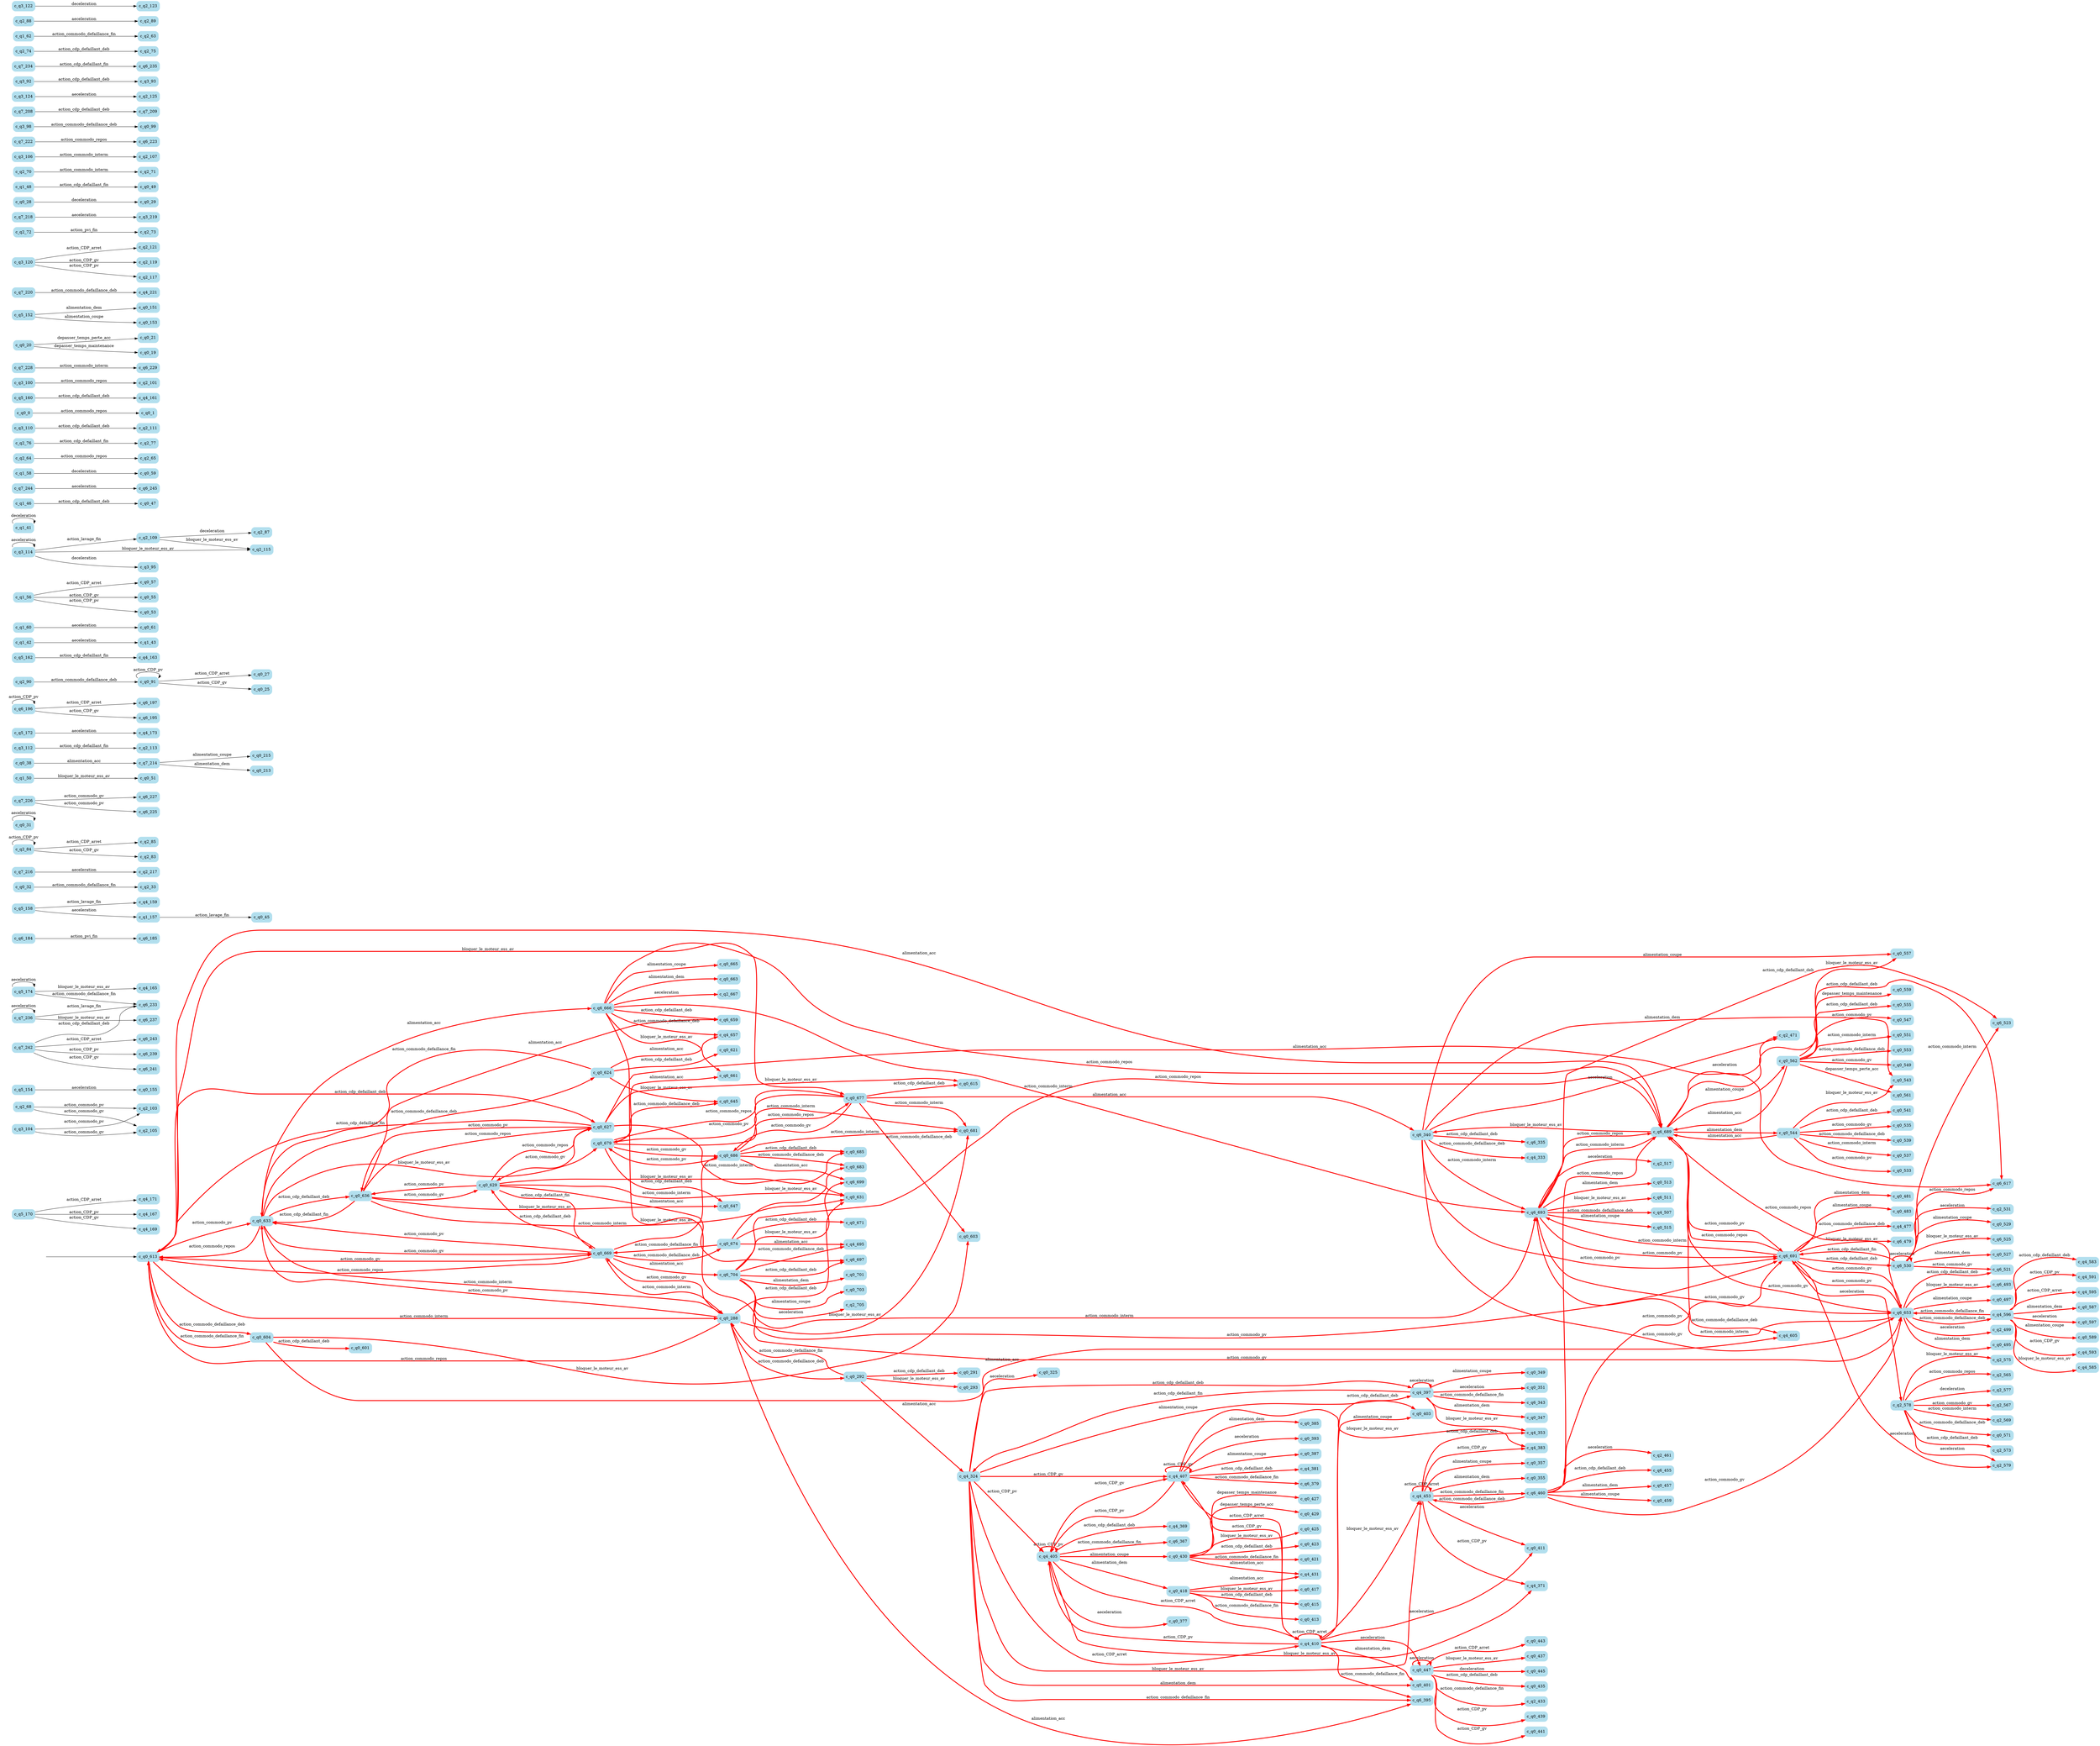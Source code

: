 digraph G {

	rankdir = LR;

	start_c_q0_613[style=invisible];

	node[shape=box, style="rounded, filled", color=lightblue2];

	c_q5_170[label="c_q5_170"];
	c_q6_335[label="c_q6_335"];
	c_q2_103[label="c_q2_103"];
	c_q5_154[label="c_q5_154"];
	c_q2_565[label="c_q2_565"];
	c_q0_393[label="c_q0_393"];
	c_q4_165[label="c_q4_165"];
	c_q0_439[label="c_q0_439"];
	c_q2_577[label="c_q2_577"];
	c_q0_411[label="c_q0_411"];
	c_q6_455[label="c_q6_455"];
	c_q5_174[label="c_q5_174"];
	c_q6_185[label="c_q6_185"];
	c_q6_367[label="c_q6_367"];
	c_q0_529[label="c_q0_529"];
	c_q6_479[label="c_q6_479"];
	c_q0_45[label="c_q0_45"];
	c_q2_33[label="c_q2_33"];
	c_q7_216[label="c_q7_216"];
	c_q2_85[label="c_q2_85"];
	c_q6_511[label="c_q6_511"];
	c_q2_705[label="c_q2_705"];
	c_q6_693[label="c_q6_693"];
	c_q0_31[label="c_q0_31"];
	c_q6_227[label="c_q6_227"];
	c_q4_383[label="c_q4_383"];
	c_q1_50[label="c_q1_50"];
	c_q0_215[label="c_q0_215"];
	c_q0_401[label="c_q0_401"];
	c_q4_583[label="c_q4_583"];
	c_q6_704[label="c_q6_704"];
	c_q0_441[label="c_q0_441"];
	c_q2_105[label="c_q2_105"];
	c_q0_430[label="c_q0_430"];
	c_q6_395[label="c_q6_395"];
	c_q0_415[label="c_q0_415"];
	c_q0_292[label="c_q0_292"];
	c_q4_591[label="c_q4_591"];
	c_q4_595[label="c_q4_595"];
	c_q3_112[label="c_q3_112"];
	c_q2_567[label="c_q2_567"];
	c_q5_172[label="c_q5_172"];
	c_q4_397[label="c_q4_397"];
	c_q0_587[label="c_q0_587"];
	c_q0_457[label="c_q0_457"];
	c_q0_561[label="c_q0_561"];
	c_q0_686[label="c_q0_686"];
	c_q0_559[label="c_q0_559"];
	c_q6_460[label="c_q6_460"];
	c_q6_493[label="c_q6_493"];
	c_q0_681[label="c_q0_681"];
	c_q0_425[label="c_q0_425"];
	c_q6_699[label="c_q6_699"];
	c_q6_197[label="c_q6_197"];
	c_q0_377[label="c_q0_377"];
	c_q0_443[label="c_q0_443"];
	c_q0_674[label="c_q0_674"];
	c_q0_51[label="c_q0_51"];
	c_q0_27[label="c_q0_27"];
	c_q4_163[label="c_q4_163"];
	c_q1_43[label="c_q1_43"];
	c_q0_447[label="c_q0_447"];
	c_q0_553[label="c_q0_553"];
	c_q0_61[label="c_q0_61"];
	c_q6_225[label="c_q6_225"];
	c_q0_57[label="c_q0_57"];
	c_q2_109[label="c_q2_109"];
	c_q2_569[label="c_q2_569"];
	c_q1_41[label="c_q1_41"];
	c_q0_413[label="c_q0_413"];
	c_q0_671[label="c_q0_671"];
	c_q1_46[label="c_q1_46"];
	c_q6_245[label="c_q6_245"];
	c_q0_621[label="c_q0_621"];
	c_q6_697[label="c_q6_697"];
	c_q0_437[label="c_q0_437"];
	c_q6_617[label="c_q6_617"];
	c_q0_597[label="c_q0_597"];
	c_q0_647[label="c_q0_647"];
	c_q4_173[label="c_q4_173"];
	c_q0_555[label="c_q0_555"];
	c_q4_159[label="c_q4_159"];
	c_q0_445[label="c_q0_445"];
	c_q2_84[label="c_q2_84"];
	c_q1_60[label="c_q1_60"];
	c_q6_525[label="c_q6_525"];
	c_q0_38[label="c_q0_38"];
	c_q1_58[label="c_q1_58"];
	c_q2_64[label="c_q2_64"];
	c_q0_418[label="c_q0_418"];
	c_q6_195[label="c_q6_195"];
	c_q0_59[label="c_q0_59"];
	c_q2_68[label="c_q2_68"];
	c_q0_355[label="c_q0_355"];
	c_q4_371[label="c_q4_371"];
	c_q0_701[label="c_q0_701"];
	c_q2_76[label="c_q2_76"];
	c_q0_663[label="c_q0_663"];
	c_q2_217[label="c_q2_217"];
	c_q6_196[label="c_q6_196"];
	c_q6_340[label="c_q6_340"];
	c_q3_110[label="c_q3_110"];
	c_q0_1[label="c_q0_1"];
	c_q4_161[label="c_q4_161"];
	c_q0_0[label="c_q0_0"];
	c_q0_633[label="c_q0_633"];
	c_q2_101[label="c_q2_101"];
	c_q4_405[label="c_q4_405"];
	c_q7_228[label="c_q7_228"];
	c_q0_624[label="c_q0_624"];
	c_q6_689[label="c_q6_689"];
	c_q0_459[label="c_q0_459"];
	c_q0_32[label="c_q0_32"];
	c_q0_155[label="c_q0_155"];
	c_q6_239[label="c_q6_239"];
	c_q0_21[label="c_q0_21"];
	c_q0_387[label="c_q0_387"];
	c_q0_679[label="c_q0_679"];
	c_q0_20[label="c_q0_20"];
	c_q6_184[label="c_q6_184"];
	c_q5_160[label="c_q5_160"];
	c_q0_537[label="c_q0_537"];
	c_q0_151[label="c_q0_151"];
	c_q0_403[label="c_q0_403"];
	c_q1_157[label="c_q1_157"];
	c_q7_220[label="c_q7_220"];
	c_q0_357[label="c_q0_357"];
	c_q0_91[label="c_q0_91"];
	c_q7_214[label="c_q7_214"];
	c_q5_162[label="c_q5_162"];
	c_q0_417[label="c_q0_417"];
	c_q2_531[label="c_q2_531"];
	c_q4_407[label="c_q4_407"];
	c_q0_645[label="c_q0_645"];
	c_q6_691[label="c_q6_691"];
	c_q6_241[label="c_q6_241"];
	c_q0_349[label="c_q0_349"];
	c_q0_351[label="c_q0_351"];
	c_q4_657[label="c_q4_657"];
	c_q4_695[label="c_q4_695"];
	c_q1_42[label="c_q1_42"];
	c_q2_121[label="c_q2_121"];
	c_q4_324[label="c_q4_324"];
	c_q4_605[label="c_q4_605"];
	c_q0_629[label="c_q0_629"];
	c_q2_72[label="c_q2_72"];
	c_q0_636[label="c_q0_636"];
	c_q0_481[label="c_q0_481"];
	c_q0_631[label="c_q0_631"];
	c_q2_573[label="c_q2_573"];
	c_q7_218[label="c_q7_218"];
	c_q2_111[label="c_q2_111"];
	c_q2_575[label="c_q2_575"];
	c_q0_627[label="c_q0_627"];
	c_q0_423[label="c_q0_423"];
	c_q0_28[label="c_q0_28"];
	c_q2_471[label="c_q2_471"];
	c_q0_29[label="c_q0_29"];
	c_q7_244[label="c_q7_244"];
	c_q6_237[label="c_q6_237"];
	c_q2_119[label="c_q2_119"];
	c_q0_533[label="c_q0_533"];
	c_q0_547[label="c_q0_547"];
	c_q0_571[label="c_q0_571"];
	c_q0_421[label="c_q0_421"];
	c_q0_435[label="c_q0_435"];
	c_q0_541[label="c_q0_541"];
	c_q3_120[label="c_q3_120"];
	c_q2_117[label="c_q2_117"];
	c_q2_578[label="c_q2_578"];
	c_q5_152[label="c_q5_152"];
	c_q2_90[label="c_q2_90"];
	c_q0_25[label="c_q0_25"];
	c_q2_667[label="c_q2_667"];
	c_q6_653[label="c_q6_653"];
	c_q6_521[label="c_q6_521"];
	c_q0_551[label="c_q0_551"];
	c_q0_589[label="c_q0_589"];
	c_q0_213[label="c_q0_213"];
	c_q0_549[label="c_q0_549"];
	c_q1_48[label="c_q1_48"];
	c_q3_219[label="c_q3_219"];
	c_q6_229[label="c_q6_229"];
	c_q0_669[label="c_q0_669"];
	c_q2_71[label="c_q2_71"];
	c_q0_325[label="c_q0_325"];
	c_q2_107[label="c_q2_107"];
	c_q4_381[label="c_q4_381"];
	c_q0_557[label="c_q0_557"];
	c_q2_115[label="c_q2_115"];
	c_q3_114[label="c_q3_114"];
	c_q4_477[label="c_q4_477"];
	c_q4_410[label="c_q4_410"];
	c_q0_288[label="c_q0_288"];
	c_q4_171[label="c_q4_171"];
	c_q6_223[label="c_q6_223"];
	c_q0_513[label="c_q0_513"];
	c_q2_73[label="c_q2_73"];
	c_q2_87[label="c_q2_87"];
	c_q0_665[label="c_q0_665"];
	c_q0_562[label="c_q0_562"];
	c_q3_98[label="c_q3_98"];
	c_q0_535[label="c_q0_535"];
	c_q6_243[label="c_q6_243"];
	c_q4_431[label="c_q4_431"];
	c_q7_208[label="c_q7_208"];
	c_q2_125[label="c_q2_125"];
	c_q2_499[label="c_q2_499"];
	c_q4_453[label="c_q4_453"];
	c_q0_427[label="c_q0_427"];
	c_q0_47[label="c_q0_47"];
	c_q3_92[label="c_q3_92"];
	c_q0_429[label="c_q0_429"];
	c_q5_158[label="c_q5_158"];
	c_q6_379[label="c_q6_379"];
	c_q0_683[label="c_q0_683"];
	c_q3_124[label="c_q3_124"];
	c_q0_293[label="c_q0_293"];
	c_q6_530[label="c_q6_530"];
	c_q7_222[label="c_q7_222"];
	c_q0_385[label="c_q0_385"];
	c_q6_235[label="c_q6_235"];
	c_q0_99[label="c_q0_99"];
	c_q4_507[label="c_q4_507"];
	c_q0_495[label="c_q0_495"];
	c_q0_601[label="c_q0_601"];
	c_q0_291[label="c_q0_291"];
	c_q4_596[label="c_q4_596"];
	c_q2_74[label="c_q2_74"];
	c_q2_70[label="c_q2_70"];
	c_q0_153[label="c_q0_153"];
	c_q6_659[label="c_q6_659"];
	c_q4_353[label="c_q4_353"];
	c_q6_343[label="c_q6_343"];
	c_q0_347[label="c_q0_347"];
	c_q0_615[label="c_q0_615"];
	c_q1_62[label="c_q1_62"];
	c_q3_106[label="c_q3_106"];
	c_q2_461[label="c_q2_461"];
	c_q2_89[label="c_q2_89"];
	c_q0_55[label="c_q0_55"];
	c_q0_685[label="c_q0_685"];
	c_q3_95[label="c_q3_95"];
	c_q0_544[label="c_q0_544"];
	c_q0_53[label="c_q0_53"];
	c_q0_483[label="c_q0_483"];
	c_q2_75[label="c_q2_75"];
	c_q1_56[label="c_q1_56"];
	c_q4_593[label="c_q4_593"];
	c_q0_515[label="c_q0_515"];
	c_q4_585[label="c_q4_585"];
	c_q0_49[label="c_q0_49"];
	c_q7_226[label="c_q7_226"];
	c_q7_234[label="c_q7_234"];
	c_q4_167[label="c_q4_167"];
	c_q4_369[label="c_q4_369"];
	c_q6_523[label="c_q6_523"];
	c_q2_433[label="c_q2_433"];
	c_q4_221[label="c_q4_221"];
	c_q2_63[label="c_q2_63"];
	c_q2_88[label="c_q2_88"];
	c_q6_666[label="c_q6_666"];
	c_q0_527[label="c_q0_527"];
	c_q3_100[label="c_q3_100"];
	c_q6_233[label="c_q6_233"];
	c_q0_604[label="c_q0_604"];
	c_q2_65[label="c_q2_65"];
	c_q3_93[label="c_q3_93"];
	c_q2_123[label="c_q2_123"];
	c_q4_333[label="c_q4_333"];
	c_q0_613[label="c_q0_613"];
	c_q0_677[label="c_q0_677"];
	c_q0_19[label="c_q0_19"];
	c_q0_703[label="c_q0_703"];
	c_q0_539[label="c_q0_539"];
	c_q4_169[label="c_q4_169"];
	c_q6_661[label="c_q6_661"];
	c_q3_104[label="c_q3_104"];
	c_q0_497[label="c_q0_497"];
	c_q2_77[label="c_q2_77"];
	c_q0_543[label="c_q0_543"];
	c_q7_236[label="c_q7_236"];
	c_q2_579[label="c_q2_579"];
	c_q7_209[label="c_q7_209"];
	c_q2_113[label="c_q2_113"];
	c_q2_83[label="c_q2_83"];
	c_q3_122[label="c_q3_122"];
	c_q7_242[label="c_q7_242"];
	c_q2_517[label="c_q2_517"];
	c_q0_603[label="c_q0_603"];

	start_c_q0_613 -> c_q0_613;
	c_q0_0 -> c_q0_1[label="action_commodo_repos"];
	c_q0_613 -> c_q0_633[label="action_commodo_pv", penwidth=3, color=red];
	c_q0_633 -> c_q0_669[label="action_commodo_gv", penwidth=3, color=red];
	c_q0_669 -> c_q0_288[label="action_commodo_interm", penwidth=3, color=red];
	c_q0_288 -> c_q0_292[label="action_commodo_defaillance_deb", penwidth=3, color=red];
	c_q0_292 -> c_q0_288[label="action_commodo_defaillance_fin", penwidth=3, color=red];
	c_q0_669 -> c_q0_629[label="action_cdp_defaillant_deb", penwidth=3, color=red];
	c_q0_629 -> c_q0_669[label="action_cdp_defaillant_fin", penwidth=3, color=red];
	c_q0_613 -> c_q0_677[label="bloquer_le_moteur_ess_av", penwidth=3, color=red];
	c_q0_20 -> c_q0_19[label="depasser_temps_maintenance"];
	c_q0_20 -> c_q0_21[label="depasser_temps_perte_acc"];
	c_q0_91 -> c_q0_91[label="action_CDP_pv"];
	c_q0_91 -> c_q0_25[label="action_CDP_gv"];
	c_q0_91 -> c_q0_27[label="action_CDP_arret"];
	c_q0_28 -> c_q0_29[label="deceleration"];
	c_q0_31 -> c_q0_31[label="aeceleration"];
	c_q0_32 -> c_q2_33[label="action_commodo_defaillance_fin"];
	c_q0_292 -> c_q4_324[label="alimentation_acc", penwidth=3, color=red];
	c_q0_677 -> c_q6_340[label="alimentation_acc", penwidth=3, color=red];
	c_q0_38 -> c_q7_214[label="alimentation_acc"];
	c_q1_41 -> c_q1_41[label="deceleration"];
	c_q1_42 -> c_q1_43[label="aeceleration"];
	c_q1_157 -> c_q0_45[label="action_lavage_fin"];
	c_q1_46 -> c_q0_47[label="action_cdp_defaillant_deb"];
	c_q1_48 -> c_q0_49[label="action_cdp_defaillant_fin"];
	c_q1_50 -> c_q0_51[label="bloquer_le_moteur_ess_av"];
	c_q1_56 -> c_q0_53[label="action_CDP_pv"];
	c_q1_56 -> c_q0_55[label="action_CDP_gv"];
	c_q1_56 -> c_q0_57[label="action_CDP_arret"];
	c_q1_58 -> c_q0_59[label="deceleration"];
	c_q1_60 -> c_q0_61[label="aeceleration"];
	c_q1_62 -> c_q2_63[label="action_commodo_defaillance_fin"];
	c_q2_64 -> c_q2_65[label="action_commodo_repos"];
	c_q2_68 -> c_q2_103[label="action_commodo_pv"];
	c_q2_68 -> c_q2_105[label="action_commodo_gv"];
	c_q2_70 -> c_q2_71[label="action_commodo_interm"];
	c_q2_72 -> c_q2_73[label="action_pvi_fin"];
	c_q2_74 -> c_q2_75[label="action_cdp_defaillant_deb"];
	c_q2_76 -> c_q2_77[label="action_cdp_defaillant_fin"];
	c_q2_109 -> c_q2_115[label="bloquer_le_moteur_ess_av"];
	c_q2_84 -> c_q2_84[label="action_CDP_pv"];
	c_q2_84 -> c_q2_83[label="action_CDP_gv"];
	c_q2_84 -> c_q2_85[label="action_CDP_arret"];
	c_q2_109 -> c_q2_87[label="deceleration"];
	c_q2_88 -> c_q2_89[label="aeceleration"];
	c_q2_90 -> c_q0_91[label="action_commodo_defaillance_deb"];
	c_q3_92 -> c_q3_93[label="action_cdp_defaillant_deb"];
	c_q3_114 -> c_q3_95[label="deceleration"];
	c_q3_114 -> c_q3_114[label="aeceleration"];
	c_q3_98 -> c_q0_99[label="action_commodo_defaillance_deb"];
	c_q3_100 -> c_q2_101[label="action_commodo_repos"];
	c_q3_104 -> c_q2_103[label="action_commodo_pv"];
	c_q3_104 -> c_q2_105[label="action_commodo_gv"];
	c_q3_106 -> c_q2_107[label="action_commodo_interm"];
	c_q3_114 -> c_q2_109[label="action_lavage_fin"];
	c_q3_110 -> c_q2_111[label="action_cdp_defaillant_deb"];
	c_q3_112 -> c_q2_113[label="action_cdp_defaillant_fin"];
	c_q3_114 -> c_q2_115[label="bloquer_le_moteur_ess_av"];
	c_q3_120 -> c_q2_117[label="action_CDP_pv"];
	c_q3_120 -> c_q2_119[label="action_CDP_gv"];
	c_q3_120 -> c_q2_121[label="action_CDP_arret"];
	c_q3_122 -> c_q2_123[label="deceleration"];
	c_q3_124 -> c_q2_125[label="aeceleration"];
	c_q4_324 -> c_q4_397[label="action_cdp_defaillant_deb", penwidth=3, color=red];
	c_q4_397 -> c_q4_324[label="action_cdp_defaillant_fin", penwidth=3, color=red];
	c_q4_324 -> c_q4_453[label="bloquer_le_moteur_ess_av", penwidth=3, color=red];
	c_q4_324 -> c_q4_405[label="action_CDP_pv", penwidth=3, color=red];
	c_q4_405 -> c_q4_407[label="action_CDP_gv", penwidth=3, color=red];
	c_q4_407 -> c_q4_410[label="action_CDP_arret", penwidth=3, color=red];
	c_q4_397 -> c_q4_397[label="aeceleration", penwidth=3, color=red];
	c_q4_405 -> c_q0_418[label="alimentation_dem", penwidth=3, color=red];
	c_q4_405 -> c_q0_430[label="alimentation_coupe", penwidth=3, color=red];
	c_q4_410 -> c_q0_447[label="aeceleration", penwidth=3, color=red];
	c_q4_453 -> c_q6_460[label="action_commodo_defaillance_fin", penwidth=3, color=red];
	c_q5_174 -> c_q5_174[label="aeceleration"];
	c_q5_152 -> c_q0_151[label="alimentation_dem"];
	c_q5_152 -> c_q0_153[label="alimentation_coupe"];
	c_q5_154 -> c_q0_155[label="aeceleration"];
	c_q5_158 -> c_q1_157[label="aeceleration"];
	c_q5_158 -> c_q4_159[label="action_lavage_fin"];
	c_q5_160 -> c_q4_161[label="action_cdp_defaillant_deb"];
	c_q5_162 -> c_q4_163[label="action_cdp_defaillant_fin"];
	c_q5_174 -> c_q4_165[label="bloquer_le_moteur_ess_av"];
	c_q5_170 -> c_q4_167[label="action_CDP_pv"];
	c_q5_170 -> c_q4_169[label="action_CDP_gv"];
	c_q5_170 -> c_q4_171[label="action_CDP_arret"];
	c_q5_172 -> c_q4_173[label="aeceleration"];
	c_q5_174 -> c_q6_233[label="action_commodo_defaillance_fin"];
	c_q6_460 -> c_q6_689[label="action_commodo_repos", penwidth=3, color=red];
	c_q6_689 -> c_q6_691[label="action_commodo_pv", penwidth=3, color=red];
	c_q6_691 -> c_q6_653[label="action_commodo_gv", penwidth=3, color=red];
	c_q6_653 -> c_q6_693[label="action_commodo_interm", penwidth=3, color=red];
	c_q6_184 -> c_q6_185[label="action_pvi_fin"];
	c_q6_691 -> c_q6_530[label="action_cdp_defaillant_deb", penwidth=3, color=red];
	c_q6_530 -> c_q6_691[label="action_cdp_defaillant_fin", penwidth=3, color=red];
	c_q6_689 -> c_q6_340[label="bloquer_le_moteur_ess_av", penwidth=3, color=red];
	c_q6_196 -> c_q6_196[label="action_CDP_pv"];
	c_q6_196 -> c_q6_195[label="action_CDP_gv"];
	c_q6_196 -> c_q6_197[label="action_CDP_arret"];
	c_q6_530 -> c_q6_530[label="aeceleration", penwidth=3, color=red];
	c_q6_689 -> c_q0_544[label="alimentation_dem", penwidth=3, color=red];
	c_q6_689 -> c_q0_562[label="alimentation_coupe", penwidth=3, color=red];
	c_q6_691 -> c_q2_578[label="aeceleration", penwidth=3, color=red];
	c_q6_653 -> c_q4_596[label="action_commodo_defaillance_deb", penwidth=3, color=red];
	c_q7_208 -> c_q7_209[label="action_cdp_defaillant_deb"];
	c_q7_236 -> c_q7_236[label="aeceleration"];
	c_q7_214 -> c_q0_213[label="alimentation_dem"];
	c_q7_214 -> c_q0_215[label="alimentation_coupe"];
	c_q7_216 -> c_q2_217[label="aeceleration"];
	c_q7_218 -> c_q3_219[label="aeceleration"];
	c_q7_220 -> c_q4_221[label="action_commodo_defaillance_deb"];
	c_q7_222 -> c_q6_223[label="action_commodo_repos"];
	c_q7_226 -> c_q6_225[label="action_commodo_pv"];
	c_q7_226 -> c_q6_227[label="action_commodo_gv"];
	c_q7_228 -> c_q6_229[label="action_commodo_interm"];
	c_q7_236 -> c_q6_233[label="action_lavage_fin"];
	c_q7_242 -> c_q6_233[label="action_cdp_defaillant_deb"];
	c_q7_234 -> c_q6_235[label="action_cdp_defaillant_fin"];
	c_q7_236 -> c_q6_237[label="bloquer_le_moteur_ess_av"];
	c_q7_242 -> c_q6_239[label="action_CDP_pv"];
	c_q7_242 -> c_q6_241[label="action_CDP_gv"];
	c_q7_242 -> c_q6_243[label="action_CDP_arret"];
	c_q7_244 -> c_q6_245[label="aeceleration"];
	c_q0_613 -> c_q0_669[label="action_commodo_gv", penwidth=3, color=red];
	c_q0_613 -> c_q0_288[label="action_commodo_interm", penwidth=3, color=red];
	c_q0_613 -> c_q0_604[label="action_commodo_defaillance_deb", penwidth=3, color=red];
	c_q0_613 -> c_q0_627[label="action_cdp_defaillant_deb", penwidth=3, color=red];
	c_q0_613 -> c_q6_689[label="alimentation_acc", penwidth=3, color=red];
	c_q0_633 -> c_q0_613[label="action_commodo_repos", penwidth=3, color=red];
	c_q0_633 -> c_q0_288[label="action_commodo_interm", penwidth=3, color=red];
	c_q0_633 -> c_q0_624[label="action_commodo_defaillance_deb", penwidth=3, color=red];
	c_q0_633 -> c_q0_636[label="action_cdp_defaillant_deb", penwidth=3, color=red];
	c_q0_633 -> c_q0_679[label="bloquer_le_moteur_ess_av", penwidth=3, color=red];
	c_q0_633 -> c_q6_666[label="alimentation_acc", penwidth=3, color=red];
	c_q0_669 -> c_q0_613[label="action_commodo_repos", penwidth=3, color=red];
	c_q0_669 -> c_q0_633[label="action_commodo_pv", penwidth=3, color=red];
	c_q0_669 -> c_q0_674[label="action_commodo_defaillance_deb", penwidth=3, color=red];
	c_q0_669 -> c_q0_686[label="bloquer_le_moteur_ess_av", penwidth=3, color=red];
	c_q0_669 -> c_q6_704[label="alimentation_acc", penwidth=3, color=red];
	c_q0_288 -> c_q0_613[label="action_commodo_repos", penwidth=3, color=red];
	c_q0_288 -> c_q0_633[label="action_commodo_pv", penwidth=3, color=red];
	c_q0_288 -> c_q0_669[label="action_commodo_gv", penwidth=3, color=red];
	c_q0_288 -> c_q0_631[label="action_cdp_defaillant_deb", penwidth=3, color=red];
	c_q0_288 -> c_q0_681[label="bloquer_le_moteur_ess_av", penwidth=3, color=red];
	c_q0_288 -> c_q6_395[label="alimentation_acc", penwidth=3, color=red];
	c_q0_292 -> c_q0_291[label="action_cdp_defaillant_deb", penwidth=3, color=red];
	c_q0_292 -> c_q0_293[label="bloquer_le_moteur_ess_av", penwidth=3, color=red];
	c_q0_629 -> c_q0_627[label="action_commodo_repos", penwidth=3, color=red];
	c_q0_629 -> c_q0_636[label="action_commodo_pv", penwidth=3, color=red];
	c_q0_629 -> c_q0_631[label="action_commodo_interm", penwidth=3, color=red];
	c_q0_629 -> c_q0_685[label="bloquer_le_moteur_ess_av", penwidth=3, color=red];
	c_q0_629 -> c_q6_697[label="alimentation_acc", penwidth=3, color=red];
	c_q0_677 -> c_q0_679[label="action_commodo_pv", penwidth=3, color=red];
	c_q0_677 -> c_q0_686[label="action_commodo_gv", penwidth=3, color=red];
	c_q0_677 -> c_q0_681[label="action_commodo_interm", penwidth=3, color=red];
	c_q0_677 -> c_q0_603[label="action_commodo_defaillance_deb", penwidth=3, color=red];
	c_q0_677 -> c_q0_615[label="action_cdp_defaillant_deb", penwidth=3, color=red];
	c_q4_324 -> c_q6_395[label="action_commodo_defaillance_fin", penwidth=3, color=red];
	c_q4_324 -> c_q0_401[label="alimentation_dem", penwidth=3, color=red];
	c_q4_324 -> c_q0_403[label="alimentation_coupe", penwidth=3, color=red];
	c_q4_324 -> c_q4_407[label="action_CDP_gv", penwidth=3, color=red];
	c_q4_324 -> c_q4_410[label="action_CDP_arret", penwidth=3, color=red];
	c_q4_324 -> c_q0_325[label="aeceleration", penwidth=3, color=red];
	c_q6_340 -> c_q6_691[label="action_commodo_pv", penwidth=3, color=red];
	c_q6_340 -> c_q6_653[label="action_commodo_gv", penwidth=3, color=red];
	c_q6_340 -> c_q6_693[label="action_commodo_interm", penwidth=3, color=red];
	c_q6_340 -> c_q4_333[label="action_commodo_defaillance_deb", penwidth=3, color=red];
	c_q6_340 -> c_q6_335[label="action_cdp_defaillant_deb", penwidth=3, color=red];
	c_q6_340 -> c_q0_543[label="alimentation_dem", penwidth=3, color=red];
	c_q6_340 -> c_q0_557[label="alimentation_coupe", penwidth=3, color=red];
	c_q6_340 -> c_q2_471[label="aeceleration", penwidth=3, color=red];
	c_q4_397 -> c_q6_343[label="action_commodo_defaillance_fin", penwidth=3, color=red];
	c_q4_397 -> c_q4_353[label="bloquer_le_moteur_ess_av", penwidth=3, color=red];
	c_q4_397 -> c_q0_347[label="alimentation_dem", penwidth=3, color=red];
	c_q4_397 -> c_q0_349[label="alimentation_coupe", penwidth=3, color=red];
	c_q4_397 -> c_q0_351[label="aeceleration", penwidth=3, color=red];
	c_q4_453 -> c_q4_353[label="action_cdp_defaillant_deb", penwidth=3, color=red];
	c_q4_453 -> c_q0_355[label="alimentation_dem", penwidth=3, color=red];
	c_q4_453 -> c_q0_357[label="alimentation_coupe", penwidth=3, color=red];
	c_q4_453 -> c_q4_371[label="action_CDP_pv", penwidth=3, color=red];
	c_q4_453 -> c_q4_383[label="action_CDP_gv", penwidth=3, color=red];
	c_q4_453 -> c_q4_453[label="action_CDP_arret", penwidth=3, color=red];
	c_q4_453 -> c_q0_411[label="aeceleration", penwidth=3, color=red];
	c_q4_405 -> c_q6_367[label="action_commodo_defaillance_fin", penwidth=3, color=red];
	c_q4_405 -> c_q4_369[label="action_cdp_defaillant_deb", penwidth=3, color=red];
	c_q4_405 -> c_q4_371[label="bloquer_le_moteur_ess_av", penwidth=3, color=red];
	c_q4_405 -> c_q4_405[label="action_CDP_pv", penwidth=3, color=red];
	c_q4_405 -> c_q4_410[label="action_CDP_arret", penwidth=3, color=red];
	c_q4_405 -> c_q0_377[label="aeceleration", penwidth=3, color=red];
	c_q4_407 -> c_q6_379[label="action_commodo_defaillance_fin", penwidth=3, color=red];
	c_q4_407 -> c_q4_381[label="action_cdp_defaillant_deb", penwidth=3, color=red];
	c_q4_407 -> c_q4_383[label="bloquer_le_moteur_ess_av", penwidth=3, color=red];
	c_q4_407 -> c_q0_385[label="alimentation_dem", penwidth=3, color=red];
	c_q4_407 -> c_q0_387[label="alimentation_coupe", penwidth=3, color=red];
	c_q4_407 -> c_q4_405[label="action_CDP_pv", penwidth=3, color=red];
	c_q4_407 -> c_q4_407[label="action_CDP_gv", penwidth=3, color=red];
	c_q4_407 -> c_q0_393[label="aeceleration", penwidth=3, color=red];
	c_q4_410 -> c_q6_395[label="action_commodo_defaillance_fin", penwidth=3, color=red];
	c_q4_410 -> c_q4_397[label="action_cdp_defaillant_deb", penwidth=3, color=red];
	c_q4_410 -> c_q4_453[label="bloquer_le_moteur_ess_av", penwidth=3, color=red];
	c_q4_410 -> c_q0_401[label="alimentation_dem", penwidth=3, color=red];
	c_q4_410 -> c_q0_403[label="alimentation_coupe", penwidth=3, color=red];
	c_q4_410 -> c_q4_405[label="action_CDP_pv", penwidth=3, color=red];
	c_q4_410 -> c_q4_407[label="action_CDP_gv", penwidth=3, color=red];
	c_q4_410 -> c_q4_410[label="action_CDP_arret", penwidth=3, color=red];
	c_q4_410 -> c_q0_411[label="aeceleration", penwidth=3, color=red];
	c_q0_418 -> c_q0_413[label="action_commodo_defaillance_fin", penwidth=3, color=red];
	c_q0_418 -> c_q0_415[label="action_cdp_defaillant_deb", penwidth=3, color=red];
	c_q0_418 -> c_q0_417[label="bloquer_le_moteur_ess_av", penwidth=3, color=red];
	c_q0_418 -> c_q4_431[label="alimentation_acc", penwidth=3, color=red];
	c_q0_430 -> c_q0_421[label="action_commodo_defaillance_fin", penwidth=3, color=red];
	c_q0_430 -> c_q0_423[label="action_cdp_defaillant_deb", penwidth=3, color=red];
	c_q0_430 -> c_q0_425[label="bloquer_le_moteur_ess_av", penwidth=3, color=red];
	c_q0_430 -> c_q0_427[label="depasser_temps_maintenance", penwidth=3, color=red];
	c_q0_430 -> c_q0_429[label="depasser_temps_perte_acc", penwidth=3, color=red];
	c_q0_430 -> c_q4_431[label="alimentation_acc", penwidth=3, color=red];
	c_q0_447 -> c_q2_433[label="action_commodo_defaillance_fin", penwidth=3, color=red];
	c_q0_447 -> c_q0_435[label="action_cdp_defaillant_deb", penwidth=3, color=red];
	c_q0_447 -> c_q0_437[label="bloquer_le_moteur_ess_av", penwidth=3, color=red];
	c_q0_447 -> c_q0_439[label="action_CDP_pv", penwidth=3, color=red];
	c_q0_447 -> c_q0_441[label="action_CDP_gv", penwidth=3, color=red];
	c_q0_447 -> c_q0_443[label="action_CDP_arret", penwidth=3, color=red];
	c_q0_447 -> c_q0_445[label="deceleration", penwidth=3, color=red];
	c_q0_447 -> c_q0_447[label="aeceleration", penwidth=3, color=red];
	c_q6_460 -> c_q6_691[label="action_commodo_pv", penwidth=3, color=red];
	c_q6_460 -> c_q6_653[label="action_commodo_gv", penwidth=3, color=red];
	c_q6_460 -> c_q4_453[label="action_commodo_defaillance_deb", penwidth=3, color=red];
	c_q6_460 -> c_q6_455[label="action_cdp_defaillant_deb", penwidth=3, color=red];
	c_q6_460 -> c_q0_457[label="alimentation_dem", penwidth=3, color=red];
	c_q6_460 -> c_q0_459[label="alimentation_coupe", penwidth=3, color=red];
	c_q6_460 -> c_q2_461[label="aeceleration", penwidth=3, color=red];
	c_q6_689 -> c_q6_653[label="action_commodo_gv", penwidth=3, color=red];
	c_q6_689 -> c_q6_693[label="action_commodo_interm", penwidth=3, color=red];
	c_q6_689 -> c_q4_605[label="action_commodo_defaillance_deb", penwidth=3, color=red];
	c_q6_689 -> c_q6_617[label="action_cdp_defaillant_deb", penwidth=3, color=red];
	c_q6_689 -> c_q2_471[label="aeceleration", penwidth=3, color=red];
	c_q6_691 -> c_q6_689[label="action_commodo_repos", penwidth=3, color=red];
	c_q6_691 -> c_q6_693[label="action_commodo_interm", penwidth=3, color=red];
	c_q6_691 -> c_q4_477[label="action_commodo_defaillance_deb", penwidth=3, color=red];
	c_q6_691 -> c_q6_479[label="bloquer_le_moteur_ess_av", penwidth=3, color=red];
	c_q6_691 -> c_q0_481[label="alimentation_dem", penwidth=3, color=red];
	c_q6_691 -> c_q0_483[label="alimentation_coupe", penwidth=3, color=red];
	c_q6_691 -> c_q2_579[label="aeceleration", penwidth=3, color=red];
	c_q6_653 -> c_q6_689[label="action_commodo_repos", penwidth=3, color=red];
	c_q6_653 -> c_q6_691[label="action_commodo_pv", penwidth=3, color=red];
	c_q6_653 -> c_q6_521[label="action_cdp_defaillant_deb", penwidth=3, color=red];
	c_q6_653 -> c_q6_493[label="bloquer_le_moteur_ess_av", penwidth=3, color=red];
	c_q6_653 -> c_q0_495[label="alimentation_dem", penwidth=3, color=red];
	c_q6_653 -> c_q0_497[label="alimentation_coupe", penwidth=3, color=red];
	c_q6_653 -> c_q2_499[label="aeceleration", penwidth=3, color=red];
	c_q6_693 -> c_q6_689[label="action_commodo_repos", penwidth=3, color=red];
	c_q6_693 -> c_q6_691[label="action_commodo_pv", penwidth=3, color=red];
	c_q6_693 -> c_q6_653[label="action_commodo_gv", penwidth=3, color=red];
	c_q6_693 -> c_q4_507[label="action_commodo_defaillance_deb", penwidth=3, color=red];
	c_q6_693 -> c_q6_523[label="action_cdp_defaillant_deb", penwidth=3, color=red];
	c_q6_693 -> c_q6_511[label="bloquer_le_moteur_ess_av", penwidth=3, color=red];
	c_q6_693 -> c_q0_513[label="alimentation_dem", penwidth=3, color=red];
	c_q6_693 -> c_q0_515[label="alimentation_coupe", penwidth=3, color=red];
	c_q6_693 -> c_q2_517[label="aeceleration", penwidth=3, color=red];
	c_q6_530 -> c_q6_617[label="action_commodo_repos", penwidth=3, color=red];
	c_q6_530 -> c_q6_521[label="action_commodo_gv", penwidth=3, color=red];
	c_q6_530 -> c_q6_523[label="action_commodo_interm", penwidth=3, color=red];
	c_q6_530 -> c_q6_525[label="bloquer_le_moteur_ess_av", penwidth=3, color=red];
	c_q6_530 -> c_q0_527[label="alimentation_dem", penwidth=3, color=red];
	c_q6_530 -> c_q0_529[label="alimentation_coupe", penwidth=3, color=red];
	c_q6_530 -> c_q2_531[label="aeceleration", penwidth=3, color=red];
	c_q0_544 -> c_q0_533[label="action_commodo_pv", penwidth=3, color=red];
	c_q0_544 -> c_q0_535[label="action_commodo_gv", penwidth=3, color=red];
	c_q0_544 -> c_q0_537[label="action_commodo_interm", penwidth=3, color=red];
	c_q0_544 -> c_q0_539[label="action_commodo_defaillance_deb", penwidth=3, color=red];
	c_q0_544 -> c_q0_541[label="action_cdp_defaillant_deb", penwidth=3, color=red];
	c_q0_544 -> c_q0_543[label="bloquer_le_moteur_ess_av", penwidth=3, color=red];
	c_q0_544 -> c_q6_689[label="alimentation_acc", penwidth=3, color=red];
	c_q0_562 -> c_q0_547[label="action_commodo_pv", penwidth=3, color=red];
	c_q0_562 -> c_q0_549[label="action_commodo_gv", penwidth=3, color=red];
	c_q0_562 -> c_q0_551[label="action_commodo_interm", penwidth=3, color=red];
	c_q0_562 -> c_q0_553[label="action_commodo_defaillance_deb", penwidth=3, color=red];
	c_q0_562 -> c_q0_555[label="action_cdp_defaillant_deb", penwidth=3, color=red];
	c_q0_562 -> c_q0_557[label="bloquer_le_moteur_ess_av", penwidth=3, color=red];
	c_q0_562 -> c_q0_559[label="depasser_temps_maintenance", penwidth=3, color=red];
	c_q0_562 -> c_q0_561[label="depasser_temps_perte_acc", penwidth=3, color=red];
	c_q0_562 -> c_q6_689[label="alimentation_acc", penwidth=3, color=red];
	c_q2_578 -> c_q2_565[label="action_commodo_repos", penwidth=3, color=red];
	c_q2_578 -> c_q2_567[label="action_commodo_gv", penwidth=3, color=red];
	c_q2_578 -> c_q2_569[label="action_commodo_interm", penwidth=3, color=red];
	c_q2_578 -> c_q0_571[label="action_commodo_defaillance_deb", penwidth=3, color=red];
	c_q2_578 -> c_q2_573[label="action_cdp_defaillant_deb", penwidth=3, color=red];
	c_q2_578 -> c_q2_575[label="bloquer_le_moteur_ess_av", penwidth=3, color=red];
	c_q2_578 -> c_q2_577[label="deceleration", penwidth=3, color=red];
	c_q2_578 -> c_q2_579[label="aeceleration", penwidth=3, color=red];
	c_q4_596 -> c_q6_653[label="action_commodo_defaillance_fin", penwidth=3, color=red];
	c_q4_596 -> c_q4_583[label="action_cdp_defaillant_deb", penwidth=3, color=red];
	c_q4_596 -> c_q4_585[label="bloquer_le_moteur_ess_av", penwidth=3, color=red];
	c_q4_596 -> c_q0_587[label="alimentation_dem", penwidth=3, color=red];
	c_q4_596 -> c_q0_589[label="alimentation_coupe", penwidth=3, color=red];
	c_q4_596 -> c_q4_591[label="action_CDP_pv", penwidth=3, color=red];
	c_q4_596 -> c_q4_593[label="action_CDP_gv", penwidth=3, color=red];
	c_q4_596 -> c_q4_595[label="action_CDP_arret", penwidth=3, color=red];
	c_q4_596 -> c_q0_597[label="aeceleration", penwidth=3, color=red];
	c_q0_604 -> c_q0_613[label="action_commodo_defaillance_fin", penwidth=3, color=red];
	c_q0_604 -> c_q0_601[label="action_cdp_defaillant_deb", penwidth=3, color=red];
	c_q0_604 -> c_q0_603[label="bloquer_le_moteur_ess_av", penwidth=3, color=red];
	c_q0_604 -> c_q4_605[label="alimentation_acc", penwidth=3, color=red];
	c_q0_627 -> c_q0_636[label="action_commodo_pv", penwidth=3, color=red];
	c_q0_627 -> c_q0_629[label="action_commodo_gv", penwidth=3, color=red];
	c_q0_627 -> c_q0_631[label="action_commodo_interm", penwidth=3, color=red];
	c_q0_627 -> c_q0_613[label="action_cdp_defaillant_fin", penwidth=3, color=red];
	c_q0_627 -> c_q0_615[label="bloquer_le_moteur_ess_av", penwidth=3, color=red];
	c_q0_627 -> c_q6_617[label="alimentation_acc", penwidth=3, color=red];
	c_q0_624 -> c_q0_633[label="action_commodo_defaillance_fin", penwidth=3, color=red];
	c_q0_624 -> c_q0_621[label="action_cdp_defaillant_deb", penwidth=3, color=red];
	c_q0_624 -> c_q0_645[label="bloquer_le_moteur_ess_av", penwidth=3, color=red];
	c_q0_624 -> c_q4_657[label="alimentation_acc", penwidth=3, color=red];
	c_q0_636 -> c_q0_627[label="action_commodo_repos", penwidth=3, color=red];
	c_q0_636 -> c_q0_629[label="action_commodo_gv", penwidth=3, color=red];
	c_q0_636 -> c_q0_631[label="action_commodo_interm", penwidth=3, color=red];
	c_q0_636 -> c_q0_633[label="action_cdp_defaillant_fin", penwidth=3, color=red];
	c_q0_636 -> c_q0_647[label="bloquer_le_moteur_ess_av", penwidth=3, color=red];
	c_q0_636 -> c_q6_659[label="alimentation_acc", penwidth=3, color=red];
	c_q0_679 -> c_q0_677[label="action_commodo_repos", penwidth=3, color=red];
	c_q0_679 -> c_q0_686[label="action_commodo_gv", penwidth=3, color=red];
	c_q0_679 -> c_q0_681[label="action_commodo_interm", penwidth=3, color=red];
	c_q0_679 -> c_q0_645[label="action_commodo_defaillance_deb", penwidth=3, color=red];
	c_q0_679 -> c_q0_647[label="action_cdp_defaillant_deb", penwidth=3, color=red];
	c_q0_679 -> c_q6_661[label="alimentation_acc", penwidth=3, color=red];
	c_q6_666 -> c_q6_689[label="action_commodo_repos", penwidth=3, color=red];
	c_q6_666 -> c_q6_653[label="action_commodo_gv", penwidth=3, color=red];
	c_q6_666 -> c_q6_693[label="action_commodo_interm", penwidth=3, color=red];
	c_q6_666 -> c_q4_657[label="action_commodo_defaillance_deb", penwidth=3, color=red];
	c_q6_666 -> c_q6_659[label="action_cdp_defaillant_deb", penwidth=3, color=red];
	c_q6_666 -> c_q6_661[label="bloquer_le_moteur_ess_av", penwidth=3, color=red];
	c_q6_666 -> c_q0_663[label="alimentation_dem", penwidth=3, color=red];
	c_q6_666 -> c_q0_665[label="alimentation_coupe", penwidth=3, color=red];
	c_q6_666 -> c_q2_667[label="aeceleration", penwidth=3, color=red];
	c_q0_674 -> c_q0_669[label="action_commodo_defaillance_fin", penwidth=3, color=red];
	c_q0_674 -> c_q0_671[label="action_cdp_defaillant_deb", penwidth=3, color=red];
	c_q0_674 -> c_q0_683[label="bloquer_le_moteur_ess_av", penwidth=3, color=red];
	c_q0_674 -> c_q4_695[label="alimentation_acc", penwidth=3, color=red];
	c_q0_686 -> c_q0_677[label="action_commodo_repos", penwidth=3, color=red];
	c_q0_686 -> c_q0_679[label="action_commodo_pv", penwidth=3, color=red];
	c_q0_686 -> c_q0_681[label="action_commodo_interm", penwidth=3, color=red];
	c_q0_686 -> c_q0_683[label="action_commodo_defaillance_deb", penwidth=3, color=red];
	c_q0_686 -> c_q0_685[label="action_cdp_defaillant_deb", penwidth=3, color=red];
	c_q0_686 -> c_q6_699[label="alimentation_acc", penwidth=3, color=red];
	c_q6_704 -> c_q6_689[label="action_commodo_repos", penwidth=3, color=red];
	c_q6_704 -> c_q6_691[label="action_commodo_pv", penwidth=3, color=red];
	c_q6_704 -> c_q6_693[label="action_commodo_interm", penwidth=3, color=red];
	c_q6_704 -> c_q4_695[label="action_commodo_defaillance_deb", penwidth=3, color=red];
	c_q6_704 -> c_q6_697[label="action_cdp_defaillant_deb", penwidth=3, color=red];
	c_q6_704 -> c_q6_699[label="bloquer_le_moteur_ess_av", penwidth=3, color=red];
	c_q6_704 -> c_q0_701[label="alimentation_dem", penwidth=3, color=red];
	c_q6_704 -> c_q0_703[label="alimentation_coupe", penwidth=3, color=red];
	c_q6_704 -> c_q2_705[label="aeceleration", penwidth=3, color=red];

}